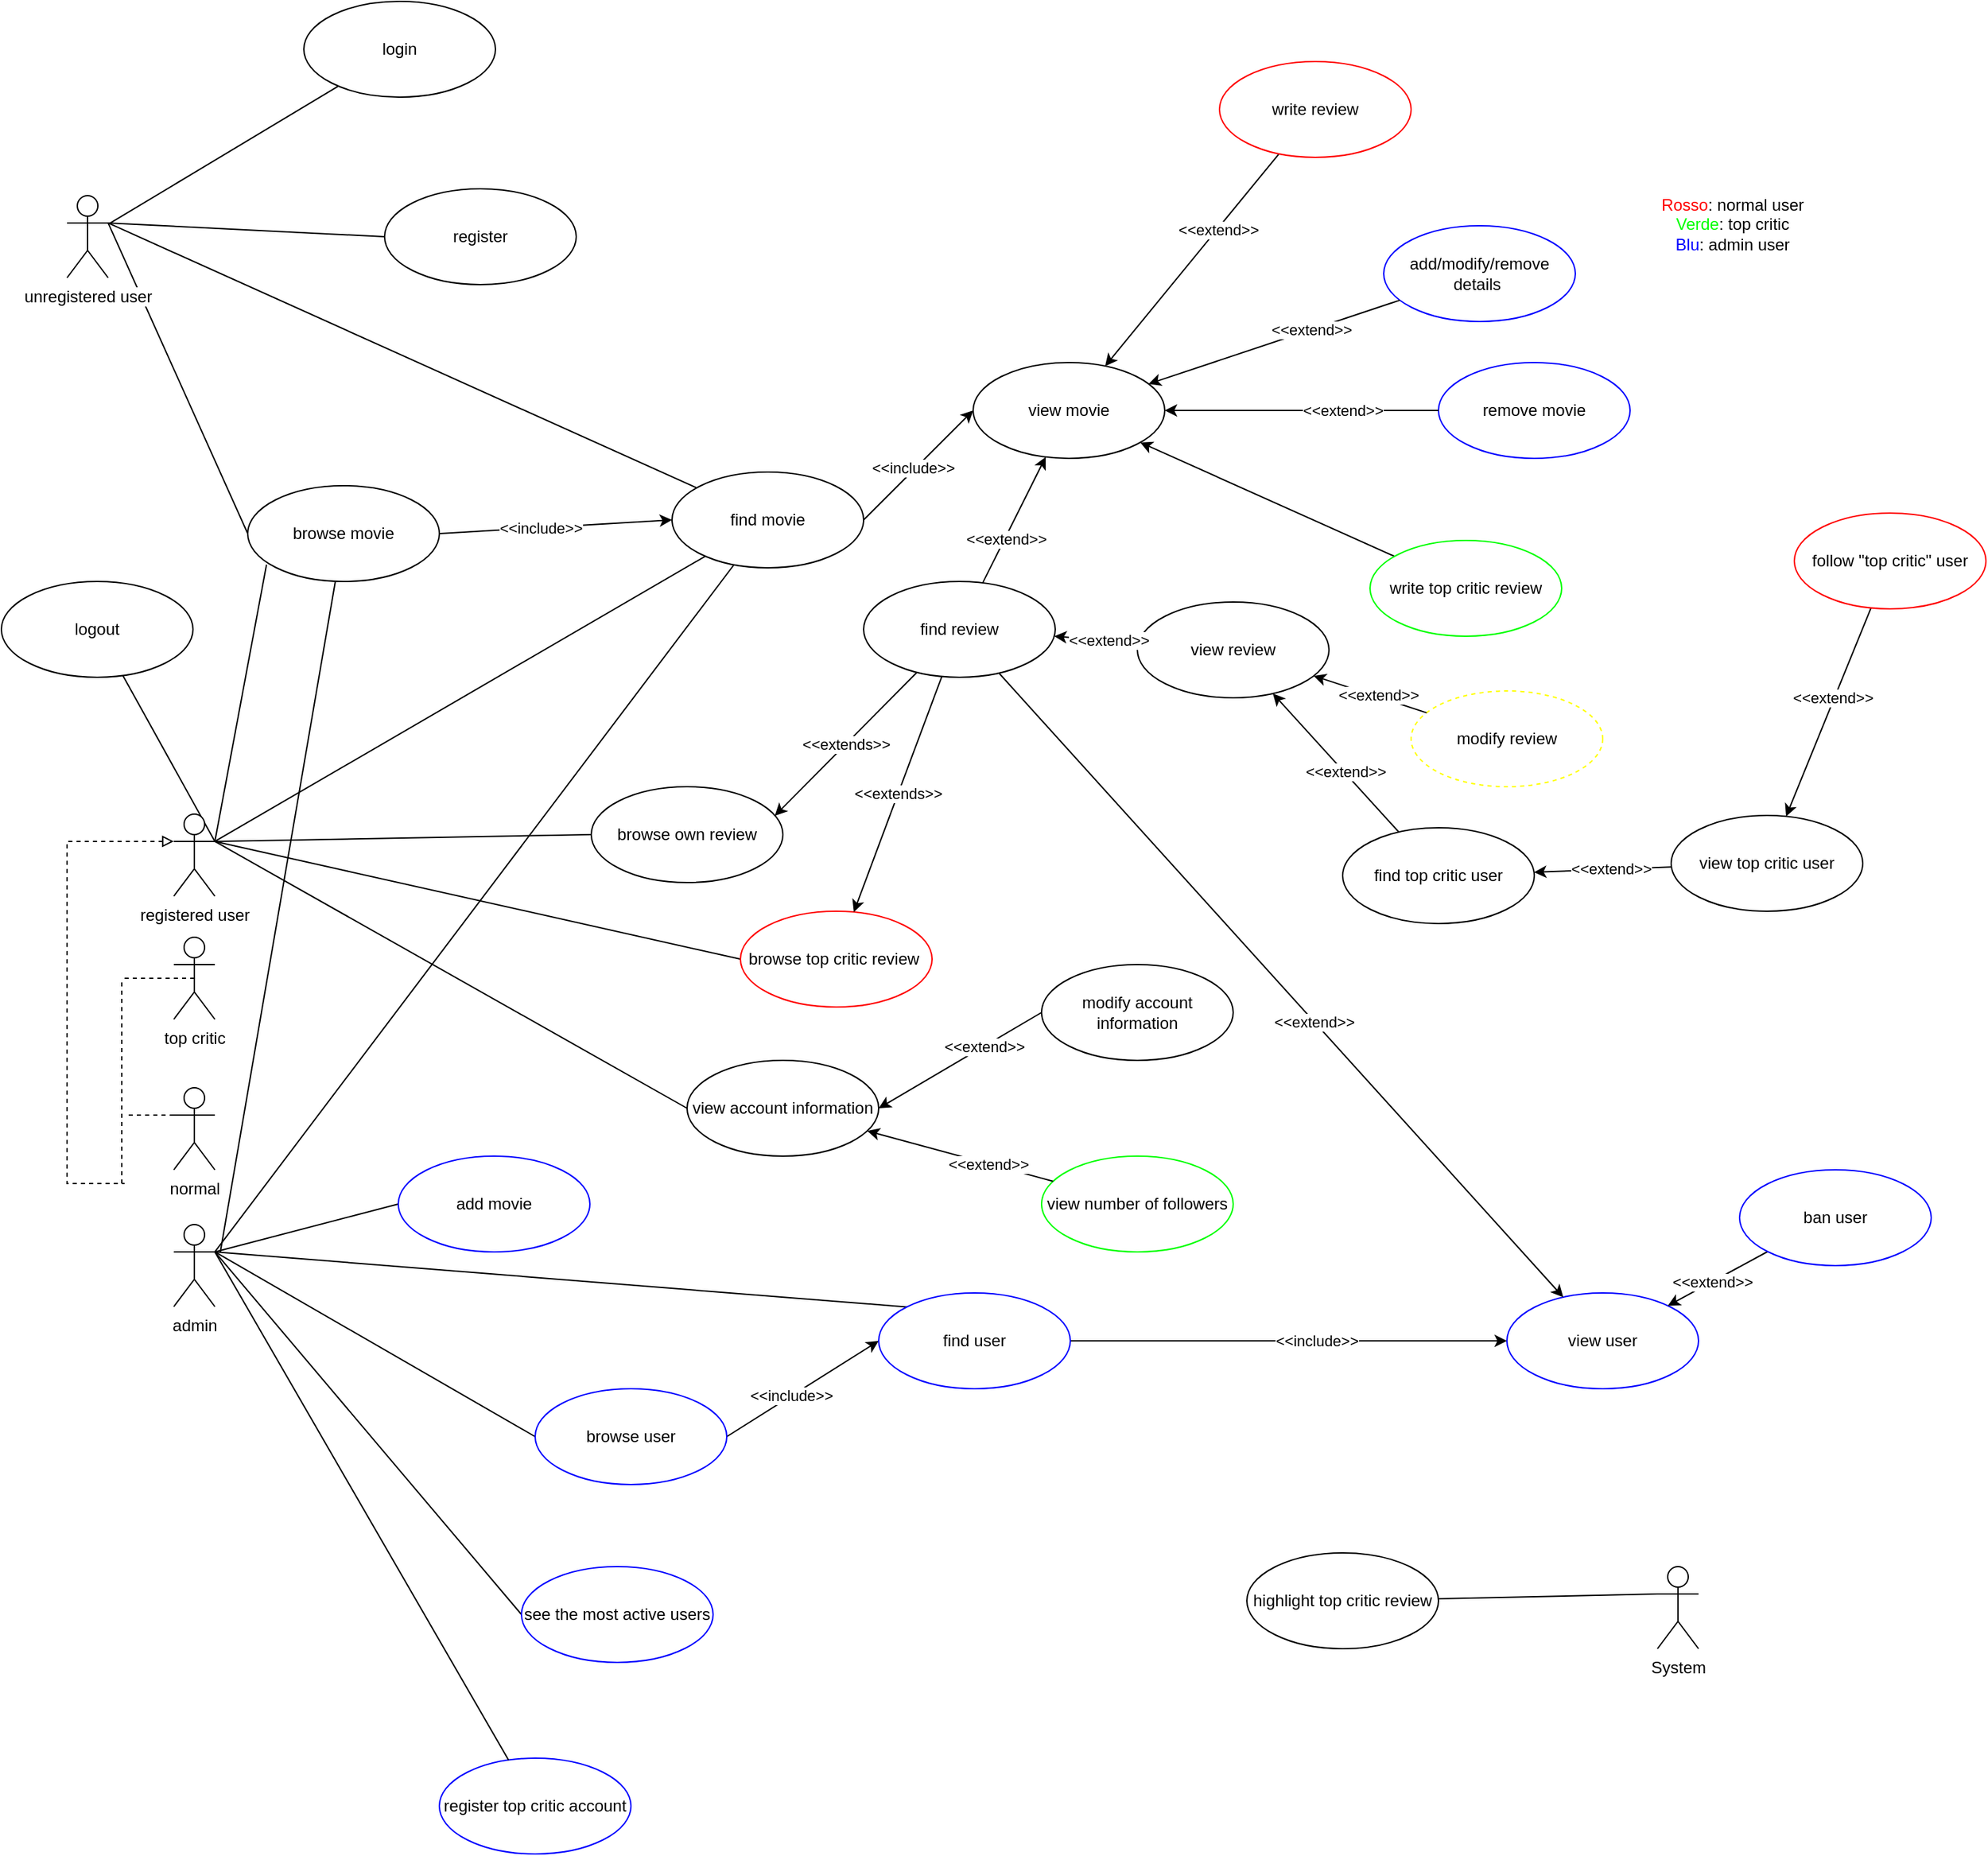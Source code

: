 <mxfile version="18.1.3" type="gitlab">
  <diagram id="yHL_Qfg9oR6NgDnkEY8L" name="Pagina-1">
    <mxGraphModel dx="1422" dy="794" grid="1" gridSize="10" guides="1" tooltips="1" connect="1" arrows="1" fold="1" page="1" pageScale="1" pageWidth="827" pageHeight="1169" math="0" shadow="0">
      <root>
        <mxCell id="0" />
        <mxCell id="1" parent="0" />
        <mxCell id="jIxoqmBoYQ7-ECyy3qYm-38" style="edgeStyle=none;rounded=0;orthogonalLoop=1;jettySize=auto;html=1;exitX=1;exitY=0.5;exitDx=0;exitDy=0;entryX=0;entryY=0.5;entryDx=0;entryDy=0;startArrow=none;startFill=0;endArrow=none;endFill=0;" parent="1" edge="1">
          <mxGeometry relative="1" as="geometry">
            <mxPoint x="760.0" y="835" as="sourcePoint" />
          </mxGeometry>
        </mxCell>
        <mxCell id="jIxoqmBoYQ7-ECyy3qYm-43" style="edgeStyle=none;rounded=0;orthogonalLoop=1;jettySize=auto;html=1;exitX=1;exitY=0.5;exitDx=0;exitDy=0;startArrow=none;startFill=0;endArrow=none;endFill=0;entryX=0;entryY=0.5;entryDx=0;entryDy=0;" parent="1" edge="1">
          <mxGeometry relative="1" as="geometry">
            <mxPoint x="625" y="965" as="targetPoint" />
          </mxGeometry>
        </mxCell>
        <mxCell id="kdYPB71V-sgYkFToy0l9-1" style="rounded=0;orthogonalLoop=1;jettySize=auto;html=1;endArrow=none;endFill=0;elbow=vertical;jumpStyle=none;" edge="1" parent="1" source="kdYPB71V-sgYkFToy0l9-5" target="kdYPB71V-sgYkFToy0l9-6">
          <mxGeometry relative="1" as="geometry" />
        </mxCell>
        <mxCell id="kdYPB71V-sgYkFToy0l9-2" style="rounded=0;orthogonalLoop=1;jettySize=auto;html=1;exitX=1;exitY=0.333;exitDx=0;exitDy=0;exitPerimeter=0;entryX=0;entryY=0.5;entryDx=0;entryDy=0;endArrow=none;endFill=0;" edge="1" parent="1" source="kdYPB71V-sgYkFToy0l9-5" target="kdYPB71V-sgYkFToy0l9-7">
          <mxGeometry relative="1" as="geometry" />
        </mxCell>
        <mxCell id="kdYPB71V-sgYkFToy0l9-3" style="edgeStyle=none;rounded=0;orthogonalLoop=1;jettySize=auto;html=1;exitX=1;exitY=0.333;exitDx=0;exitDy=0;exitPerimeter=0;entryX=0;entryY=0.5;entryDx=0;entryDy=0;endArrow=none;endFill=0;" edge="1" parent="1" source="kdYPB71V-sgYkFToy0l9-5" target="kdYPB71V-sgYkFToy0l9-10">
          <mxGeometry relative="1" as="geometry" />
        </mxCell>
        <mxCell id="kdYPB71V-sgYkFToy0l9-4" style="edgeStyle=none;rounded=0;orthogonalLoop=1;jettySize=auto;html=1;exitX=1;exitY=0.333;exitDx=0;exitDy=0;exitPerimeter=0;startArrow=none;startFill=0;endArrow=none;endFill=0;" edge="1" parent="1" source="kdYPB71V-sgYkFToy0l9-5" target="kdYPB71V-sgYkFToy0l9-13">
          <mxGeometry relative="1" as="geometry" />
        </mxCell>
        <mxCell id="kdYPB71V-sgYkFToy0l9-5" value="unregistered user" style="shape=umlActor;verticalLabelPosition=bottom;labelBackgroundColor=#ffffff;verticalAlign=top;html=1;outlineConnect=0;" vertex="1" parent="1">
          <mxGeometry x="98" y="298" width="30" height="60" as="geometry" />
        </mxCell>
        <mxCell id="kdYPB71V-sgYkFToy0l9-6" value="login" style="ellipse;whiteSpace=wrap;html=1;" vertex="1" parent="1">
          <mxGeometry x="271" y="156" width="140" height="70" as="geometry" />
        </mxCell>
        <mxCell id="kdYPB71V-sgYkFToy0l9-7" value="register" style="ellipse;whiteSpace=wrap;html=1;" vertex="1" parent="1">
          <mxGeometry x="330" y="293" width="140" height="70" as="geometry" />
        </mxCell>
        <mxCell id="kdYPB71V-sgYkFToy0l9-8" style="edgeStyle=none;rounded=0;orthogonalLoop=1;jettySize=auto;html=1;exitX=1;exitY=0.5;exitDx=0;exitDy=0;endArrow=classic;endFill=1;entryX=0;entryY=0.5;entryDx=0;entryDy=0;" edge="1" parent="1" source="kdYPB71V-sgYkFToy0l9-10" target="kdYPB71V-sgYkFToy0l9-13">
          <mxGeometry relative="1" as="geometry">
            <mxPoint x="570" y="560.182" as="targetPoint" />
          </mxGeometry>
        </mxCell>
        <mxCell id="kdYPB71V-sgYkFToy0l9-9" value="&amp;lt;&amp;lt;include&amp;gt;&amp;gt;" style="edgeLabel;html=1;align=center;verticalAlign=middle;resizable=0;points=[];" vertex="1" connectable="0" parent="kdYPB71V-sgYkFToy0l9-8">
          <mxGeometry x="-0.227" y="1" relative="1" as="geometry">
            <mxPoint x="8" y="1" as="offset" />
          </mxGeometry>
        </mxCell>
        <mxCell id="kdYPB71V-sgYkFToy0l9-10" value="browse movie" style="ellipse;whiteSpace=wrap;html=1;fontStyle=0" vertex="1" parent="1">
          <mxGeometry x="230" y="510" width="140" height="70" as="geometry" />
        </mxCell>
        <mxCell id="kdYPB71V-sgYkFToy0l9-11" style="edgeStyle=none;rounded=0;orthogonalLoop=1;jettySize=auto;html=1;exitX=1;exitY=0.5;exitDx=0;exitDy=0;endArrow=classic;endFill=1;entryX=0;entryY=0.5;entryDx=0;entryDy=0;" edge="1" parent="1" source="kdYPB71V-sgYkFToy0l9-13" target="kdYPB71V-sgYkFToy0l9-16">
          <mxGeometry relative="1" as="geometry">
            <mxPoint x="830" y="559.957" as="targetPoint" />
          </mxGeometry>
        </mxCell>
        <mxCell id="kdYPB71V-sgYkFToy0l9-12" value="&amp;lt;&amp;lt;include&amp;gt;&amp;gt;" style="edgeLabel;html=1;align=center;verticalAlign=middle;resizable=0;points=[];" vertex="1" connectable="0" parent="kdYPB71V-sgYkFToy0l9-11">
          <mxGeometry x="-0.085" y="2" relative="1" as="geometry">
            <mxPoint as="offset" />
          </mxGeometry>
        </mxCell>
        <mxCell id="kdYPB71V-sgYkFToy0l9-13" value="find movie" style="ellipse;whiteSpace=wrap;html=1;fontStyle=0" vertex="1" parent="1">
          <mxGeometry x="540" y="500" width="140" height="70" as="geometry" />
        </mxCell>
        <mxCell id="kdYPB71V-sgYkFToy0l9-14" style="edgeStyle=none;rounded=0;orthogonalLoop=1;jettySize=auto;html=1;endArrow=none;endFill=0;startArrow=classic;startFill=1;" edge="1" parent="1" source="kdYPB71V-sgYkFToy0l9-16" target="kdYPB71V-sgYkFToy0l9-80">
          <mxGeometry relative="1" as="geometry">
            <mxPoint x="906.857" y="460.0" as="targetPoint" />
          </mxGeometry>
        </mxCell>
        <mxCell id="kdYPB71V-sgYkFToy0l9-15" value="&amp;lt;&amp;lt;extend&amp;gt;&amp;gt;" style="edgeLabel;html=1;align=center;verticalAlign=middle;resizable=0;points=[];" vertex="1" connectable="0" parent="kdYPB71V-sgYkFToy0l9-14">
          <mxGeometry x="0.293" relative="1" as="geometry">
            <mxPoint as="offset" />
          </mxGeometry>
        </mxCell>
        <mxCell id="kdYPB71V-sgYkFToy0l9-16" value="view movie" style="ellipse;whiteSpace=wrap;html=1;fontStyle=0" vertex="1" parent="1">
          <mxGeometry x="760" y="420" width="140" height="70" as="geometry" />
        </mxCell>
        <mxCell id="kdYPB71V-sgYkFToy0l9-17" style="edgeStyle=none;rounded=0;orthogonalLoop=1;jettySize=auto;html=1;startArrow=classic;startFill=1;endArrow=none;endFill=0;" edge="1" parent="1" source="kdYPB71V-sgYkFToy0l9-73" target="kdYPB71V-sgYkFToy0l9-46">
          <mxGeometry relative="1" as="geometry" />
        </mxCell>
        <mxCell id="kdYPB71V-sgYkFToy0l9-18" value="&amp;lt;&amp;lt;extend&amp;gt;&amp;gt;" style="edgeLabel;html=1;align=center;verticalAlign=middle;resizable=0;points=[];" vertex="1" connectable="0" parent="kdYPB71V-sgYkFToy0l9-17">
          <mxGeometry x="0.129" y="1" relative="1" as="geometry">
            <mxPoint as="offset" />
          </mxGeometry>
        </mxCell>
        <mxCell id="kdYPB71V-sgYkFToy0l9-19" value="view review" style="ellipse;whiteSpace=wrap;html=1;" vertex="1" parent="1">
          <mxGeometry x="880" y="595" width="140" height="70" as="geometry" />
        </mxCell>
        <mxCell id="kdYPB71V-sgYkFToy0l9-20" style="edgeStyle=none;rounded=0;orthogonalLoop=1;jettySize=auto;html=1;exitX=1;exitY=0.333;exitDx=0;exitDy=0;exitPerimeter=0;entryX=0.098;entryY=0.824;entryDx=0;entryDy=0;entryPerimeter=0;startArrow=none;startFill=0;endArrow=none;endFill=0;" edge="1" parent="1" source="kdYPB71V-sgYkFToy0l9-26" target="kdYPB71V-sgYkFToy0l9-10">
          <mxGeometry relative="1" as="geometry" />
        </mxCell>
        <mxCell id="kdYPB71V-sgYkFToy0l9-21" style="edgeStyle=none;rounded=0;orthogonalLoop=1;jettySize=auto;html=1;exitX=1;exitY=0.333;exitDx=0;exitDy=0;exitPerimeter=0;startArrow=none;startFill=0;endArrow=none;endFill=0;" edge="1" parent="1" source="kdYPB71V-sgYkFToy0l9-26" target="kdYPB71V-sgYkFToy0l9-35">
          <mxGeometry relative="1" as="geometry" />
        </mxCell>
        <mxCell id="kdYPB71V-sgYkFToy0l9-22" style="edgeStyle=none;rounded=0;orthogonalLoop=1;jettySize=auto;html=1;exitX=1;exitY=0.333;exitDx=0;exitDy=0;exitPerimeter=0;entryX=0;entryY=0.5;entryDx=0;entryDy=0;startArrow=none;startFill=0;endArrow=none;endFill=0;" edge="1" parent="1" source="kdYPB71V-sgYkFToy0l9-26" target="kdYPB71V-sgYkFToy0l9-39">
          <mxGeometry relative="1" as="geometry" />
        </mxCell>
        <mxCell id="kdYPB71V-sgYkFToy0l9-23" style="edgeStyle=none;rounded=0;orthogonalLoop=1;jettySize=auto;html=1;exitX=1;exitY=0.333;exitDx=0;exitDy=0;exitPerimeter=0;entryX=0;entryY=0.5;entryDx=0;entryDy=0;startArrow=none;startFill=0;endArrow=none;endFill=0;" edge="1" parent="1" source="kdYPB71V-sgYkFToy0l9-26" target="kdYPB71V-sgYkFToy0l9-42">
          <mxGeometry relative="1" as="geometry">
            <mxPoint x="385" y="975" as="targetPoint" />
          </mxGeometry>
        </mxCell>
        <mxCell id="kdYPB71V-sgYkFToy0l9-24" style="edgeStyle=none;rounded=0;orthogonalLoop=1;jettySize=auto;html=1;exitX=1;exitY=0.333;exitDx=0;exitDy=0;exitPerimeter=0;entryX=0;entryY=0.5;entryDx=0;entryDy=0;startArrow=none;startFill=0;endArrow=none;endFill=0;" edge="1" parent="1" source="kdYPB71V-sgYkFToy0l9-26" target="kdYPB71V-sgYkFToy0l9-47">
          <mxGeometry relative="1" as="geometry" />
        </mxCell>
        <mxCell id="kdYPB71V-sgYkFToy0l9-25" style="edgeStyle=none;rounded=0;orthogonalLoop=1;jettySize=auto;html=1;exitX=1;exitY=0.333;exitDx=0;exitDy=0;exitPerimeter=0;startArrow=none;startFill=0;endArrow=none;endFill=0;" edge="1" parent="1" source="kdYPB71V-sgYkFToy0l9-26" target="kdYPB71V-sgYkFToy0l9-13">
          <mxGeometry relative="1" as="geometry" />
        </mxCell>
        <mxCell id="kdYPB71V-sgYkFToy0l9-26" value="registered user" style="shape=umlActor;verticalLabelPosition=bottom;labelBackgroundColor=#ffffff;verticalAlign=top;html=1;outlineConnect=0;" vertex="1" parent="1">
          <mxGeometry x="176" y="750" width="30" height="60" as="geometry" />
        </mxCell>
        <mxCell id="kdYPB71V-sgYkFToy0l9-27" style="edgeStyle=none;rounded=0;orthogonalLoop=1;jettySize=auto;html=1;exitX=0;exitY=0.333;exitDx=0;exitDy=0;exitPerimeter=0;endArrow=none;endFill=0;dashed=1;" edge="1" parent="1" source="kdYPB71V-sgYkFToy0l9-28">
          <mxGeometry relative="1" as="geometry">
            <mxPoint x="140" y="970" as="targetPoint" />
          </mxGeometry>
        </mxCell>
        <mxCell id="kdYPB71V-sgYkFToy0l9-28" value="normal" style="shape=umlActor;verticalLabelPosition=bottom;labelBackgroundColor=#ffffff;verticalAlign=top;html=1;outlineConnect=0;" vertex="1" parent="1">
          <mxGeometry x="176" y="950" width="30" height="60" as="geometry" />
        </mxCell>
        <mxCell id="kdYPB71V-sgYkFToy0l9-29" style="edgeStyle=none;rounded=0;orthogonalLoop=1;jettySize=auto;html=1;exitX=1;exitY=0.333;exitDx=0;exitDy=0;exitPerimeter=0;entryX=0;entryY=0.5;entryDx=0;entryDy=0;startArrow=none;startFill=0;endArrow=none;endFill=0;" edge="1" parent="1" source="kdYPB71V-sgYkFToy0l9-32" target="kdYPB71V-sgYkFToy0l9-50">
          <mxGeometry relative="1" as="geometry" />
        </mxCell>
        <mxCell id="kdYPB71V-sgYkFToy0l9-30" style="edgeStyle=none;rounded=0;orthogonalLoop=1;jettySize=auto;html=1;exitX=1;exitY=0.333;exitDx=0;exitDy=0;exitPerimeter=0;entryX=0;entryY=0.5;entryDx=0;entryDy=0;startArrow=none;startFill=0;endArrow=none;endFill=0;" edge="1" parent="1" source="kdYPB71V-sgYkFToy0l9-32" target="kdYPB71V-sgYkFToy0l9-64">
          <mxGeometry relative="1" as="geometry" />
        </mxCell>
        <mxCell id="kdYPB71V-sgYkFToy0l9-31" style="edgeStyle=none;rounded=0;orthogonalLoop=1;jettySize=auto;html=1;exitX=1;exitY=0.333;exitDx=0;exitDy=0;exitPerimeter=0;entryX=0;entryY=0;entryDx=0;entryDy=0;startArrow=none;startFill=0;endArrow=none;endFill=0;" edge="1" parent="1" source="kdYPB71V-sgYkFToy0l9-32" target="kdYPB71V-sgYkFToy0l9-53">
          <mxGeometry relative="1" as="geometry" />
        </mxCell>
        <mxCell id="kdYPB71V-sgYkFToy0l9-32" value="admin" style="shape=umlActor;verticalLabelPosition=bottom;labelBackgroundColor=#ffffff;verticalAlign=top;html=1;outlineConnect=0;" vertex="1" parent="1">
          <mxGeometry x="176" y="1050" width="30" height="60" as="geometry" />
        </mxCell>
        <mxCell id="kdYPB71V-sgYkFToy0l9-33" value="" style="endArrow=none;html=1;rounded=0;dashed=1;" edge="1" parent="1">
          <mxGeometry width="50" height="50" relative="1" as="geometry">
            <mxPoint x="138" y="1020" as="sourcePoint" />
            <mxPoint x="138" y="870" as="targetPoint" />
          </mxGeometry>
        </mxCell>
        <mxCell id="kdYPB71V-sgYkFToy0l9-34" value="" style="endArrow=none;html=1;rounded=0;endFill=0;dashed=1;startArrow=block;startFill=0;exitX=0;exitY=0.333;exitDx=0;exitDy=0;exitPerimeter=0;" edge="1" parent="1" source="kdYPB71V-sgYkFToy0l9-26">
          <mxGeometry width="50" height="50" relative="1" as="geometry">
            <mxPoint x="98" y="960" as="sourcePoint" />
            <mxPoint x="140" y="1020" as="targetPoint" />
            <Array as="points">
              <mxPoint x="98" y="770" />
              <mxPoint x="98" y="1020" />
            </Array>
          </mxGeometry>
        </mxCell>
        <mxCell id="kdYPB71V-sgYkFToy0l9-35" value="logout" style="ellipse;whiteSpace=wrap;html=1;" vertex="1" parent="1">
          <mxGeometry x="50" y="580" width="140" height="70" as="geometry" />
        </mxCell>
        <mxCell id="kdYPB71V-sgYkFToy0l9-36" style="edgeStyle=none;rounded=0;orthogonalLoop=1;jettySize=auto;html=1;endArrow=none;endFill=0;startArrow=classic;startFill=1;" edge="1" parent="1" source="kdYPB71V-sgYkFToy0l9-16" target="kdYPB71V-sgYkFToy0l9-38">
          <mxGeometry relative="1" as="geometry">
            <mxPoint x="1126.857" y="490.0" as="targetPoint" />
            <mxPoint x="940" y="550" as="sourcePoint" />
          </mxGeometry>
        </mxCell>
        <mxCell id="kdYPB71V-sgYkFToy0l9-37" value="&amp;lt;&amp;lt;extend&amp;gt;&amp;gt;" style="edgeLabel;html=1;align=center;verticalAlign=middle;resizable=0;points=[];" vertex="1" connectable="0" parent="kdYPB71V-sgYkFToy0l9-36">
          <mxGeometry x="0.293" relative="1" as="geometry">
            <mxPoint as="offset" />
          </mxGeometry>
        </mxCell>
        <mxCell id="kdYPB71V-sgYkFToy0l9-38" value="write review" style="ellipse;whiteSpace=wrap;html=1;strokeColor=#FF0000;" vertex="1" parent="1">
          <mxGeometry x="940" y="200" width="140" height="70" as="geometry" />
        </mxCell>
        <mxCell id="kdYPB71V-sgYkFToy0l9-39" value="browse own review" style="ellipse;whiteSpace=wrap;html=1;" vertex="1" parent="1">
          <mxGeometry x="481" y="730" width="140" height="70" as="geometry" />
        </mxCell>
        <mxCell id="kdYPB71V-sgYkFToy0l9-40" value="&amp;lt;&amp;lt;extends&amp;gt;&amp;gt;" style="edgeStyle=none;rounded=0;orthogonalLoop=1;jettySize=auto;html=1;endArrow=none;endFill=0;startArrow=classic;startFill=1;exitX=0.958;exitY=0.303;exitDx=0;exitDy=0;exitPerimeter=0;" edge="1" parent="1" source="kdYPB71V-sgYkFToy0l9-39" target="kdYPB71V-sgYkFToy0l9-80">
          <mxGeometry relative="1" as="geometry">
            <mxPoint x="1110.857" y="740.0" as="targetPoint" />
            <mxPoint x="601" y="770" as="sourcePoint" />
          </mxGeometry>
        </mxCell>
        <mxCell id="kdYPB71V-sgYkFToy0l9-41" value="modify review" style="ellipse;whiteSpace=wrap;html=1;dashed=1;strokeColor=#FFFF00;" vertex="1" parent="1">
          <mxGeometry x="1080" y="660" width="140" height="70" as="geometry" />
        </mxCell>
        <mxCell id="kdYPB71V-sgYkFToy0l9-42" value="view account information" style="ellipse;whiteSpace=wrap;html=1;" vertex="1" parent="1">
          <mxGeometry x="551" y="930" width="140" height="70" as="geometry" />
        </mxCell>
        <mxCell id="kdYPB71V-sgYkFToy0l9-43" value="modify account information" style="ellipse;whiteSpace=wrap;html=1;strokeColor=#000000;" vertex="1" parent="1">
          <mxGeometry x="810" y="860" width="140" height="70" as="geometry" />
        </mxCell>
        <mxCell id="kdYPB71V-sgYkFToy0l9-44" style="edgeStyle=none;rounded=0;orthogonalLoop=1;jettySize=auto;html=1;endArrow=none;endFill=0;entryX=0;entryY=0.5;entryDx=0;entryDy=0;startArrow=classic;startFill=1;exitX=1;exitY=0.5;exitDx=0;exitDy=0;" edge="1" parent="1" source="kdYPB71V-sgYkFToy0l9-42" target="kdYPB71V-sgYkFToy0l9-43">
          <mxGeometry relative="1" as="geometry">
            <mxPoint x="751" y="700" as="targetPoint" />
            <mxPoint x="704.64" y="785.41" as="sourcePoint" />
          </mxGeometry>
        </mxCell>
        <mxCell id="kdYPB71V-sgYkFToy0l9-45" value="&amp;lt;&amp;lt;extend&amp;gt;&amp;gt;" style="edgeLabel;html=1;align=center;verticalAlign=middle;resizable=0;points=[];" vertex="1" connectable="0" parent="kdYPB71V-sgYkFToy0l9-44">
          <mxGeometry x="0.293" relative="1" as="geometry">
            <mxPoint as="offset" />
          </mxGeometry>
        </mxCell>
        <mxCell id="kdYPB71V-sgYkFToy0l9-46" value="follow &quot;top critic&quot; user" style="ellipse;whiteSpace=wrap;html=1;strokeColor=#FF0000;" vertex="1" parent="1">
          <mxGeometry x="1360" y="530" width="140" height="70" as="geometry" />
        </mxCell>
        <mxCell id="kdYPB71V-sgYkFToy0l9-47" value="browse top critic review&amp;nbsp;" style="ellipse;whiteSpace=wrap;html=1;strokeColor=#FF0000;" vertex="1" parent="1">
          <mxGeometry x="590" y="821" width="140" height="70" as="geometry" />
        </mxCell>
        <mxCell id="kdYPB71V-sgYkFToy0l9-48" style="edgeStyle=none;rounded=0;orthogonalLoop=1;jettySize=auto;html=1;exitX=1;exitY=0.5;exitDx=0;exitDy=0;entryX=0;entryY=0.5;entryDx=0;entryDy=0;startArrow=none;startFill=0;endArrow=classic;endFill=1;" edge="1" parent="1" source="kdYPB71V-sgYkFToy0l9-50" target="kdYPB71V-sgYkFToy0l9-53">
          <mxGeometry relative="1" as="geometry" />
        </mxCell>
        <mxCell id="kdYPB71V-sgYkFToy0l9-49" value="&amp;lt;&amp;lt;include&amp;gt;&amp;gt;" style="edgeLabel;html=1;align=center;verticalAlign=middle;resizable=0;points=[];" vertex="1" connectable="0" parent="kdYPB71V-sgYkFToy0l9-48">
          <mxGeometry x="-0.15" y="1" relative="1" as="geometry">
            <mxPoint as="offset" />
          </mxGeometry>
        </mxCell>
        <mxCell id="kdYPB71V-sgYkFToy0l9-50" value="browse user" style="ellipse;whiteSpace=wrap;html=1;fontStyle=0;strokeColor=#0000FF;" vertex="1" parent="1">
          <mxGeometry x="440" y="1170" width="140" height="70" as="geometry" />
        </mxCell>
        <mxCell id="kdYPB71V-sgYkFToy0l9-51" style="edgeStyle=none;rounded=0;orthogonalLoop=1;jettySize=auto;html=1;exitX=1;exitY=0.5;exitDx=0;exitDy=0;entryX=0;entryY=0.5;entryDx=0;entryDy=0;startArrow=none;startFill=0;endArrow=classic;endFill=1;" edge="1" parent="1" source="kdYPB71V-sgYkFToy0l9-53" target="kdYPB71V-sgYkFToy0l9-54">
          <mxGeometry relative="1" as="geometry" />
        </mxCell>
        <mxCell id="kdYPB71V-sgYkFToy0l9-52" value="&amp;lt;&amp;lt;include&amp;gt;&amp;gt;" style="edgeLabel;html=1;align=center;verticalAlign=middle;resizable=0;points=[];" vertex="1" connectable="0" parent="kdYPB71V-sgYkFToy0l9-51">
          <mxGeometry x="0.187" y="-3" relative="1" as="geometry">
            <mxPoint x="-10" y="-3" as="offset" />
          </mxGeometry>
        </mxCell>
        <mxCell id="kdYPB71V-sgYkFToy0l9-53" value="find user" style="ellipse;whiteSpace=wrap;html=1;fontStyle=0;strokeColor=#0000FF;" vertex="1" parent="1">
          <mxGeometry x="691" y="1100" width="140" height="70" as="geometry" />
        </mxCell>
        <mxCell id="kdYPB71V-sgYkFToy0l9-54" value="view user" style="ellipse;whiteSpace=wrap;html=1;fontStyle=0;strokeColor=#0000FF;" vertex="1" parent="1">
          <mxGeometry x="1150" y="1100" width="140" height="70" as="geometry" />
        </mxCell>
        <mxCell id="kdYPB71V-sgYkFToy0l9-55" style="edgeStyle=none;rounded=0;orthogonalLoop=1;jettySize=auto;html=1;exitX=0;exitY=1;exitDx=0;exitDy=0;startArrow=none;startFill=0;endArrow=classic;endFill=1;" edge="1" parent="1" source="kdYPB71V-sgYkFToy0l9-57" target="kdYPB71V-sgYkFToy0l9-54">
          <mxGeometry relative="1" as="geometry" />
        </mxCell>
        <mxCell id="kdYPB71V-sgYkFToy0l9-56" value="&amp;lt;&amp;lt;extend&amp;gt;&amp;gt;" style="edgeLabel;html=1;align=center;verticalAlign=middle;resizable=0;points=[];" vertex="1" connectable="0" parent="kdYPB71V-sgYkFToy0l9-55">
          <mxGeometry x="0.117" relative="1" as="geometry">
            <mxPoint as="offset" />
          </mxGeometry>
        </mxCell>
        <mxCell id="kdYPB71V-sgYkFToy0l9-57" value="ban user" style="ellipse;whiteSpace=wrap;html=1;fontStyle=0;strokeColor=#0000FF;" vertex="1" parent="1">
          <mxGeometry x="1320" y="1010" width="140" height="70" as="geometry" />
        </mxCell>
        <mxCell id="kdYPB71V-sgYkFToy0l9-58" value="add/modify/remove details&amp;nbsp;" style="ellipse;whiteSpace=wrap;html=1;fontStyle=0;strokeColor=#0000FF;" vertex="1" parent="1">
          <mxGeometry x="1060" y="320" width="140" height="70" as="geometry" />
        </mxCell>
        <mxCell id="kdYPB71V-sgYkFToy0l9-59" style="edgeStyle=none;rounded=0;orthogonalLoop=1;jettySize=auto;html=1;endArrow=none;endFill=0;startArrow=classic;startFill=1;" edge="1" parent="1" source="kdYPB71V-sgYkFToy0l9-16" target="kdYPB71V-sgYkFToy0l9-58">
          <mxGeometry relative="1" as="geometry">
            <mxPoint x="1137.0" y="480.0" as="targetPoint" />
            <mxPoint x="985.04" y="563.84" as="sourcePoint" />
          </mxGeometry>
        </mxCell>
        <mxCell id="kdYPB71V-sgYkFToy0l9-60" value="&amp;lt;&amp;lt;extend&amp;gt;&amp;gt;" style="edgeLabel;html=1;align=center;verticalAlign=middle;resizable=0;points=[];" vertex="1" connectable="0" parent="kdYPB71V-sgYkFToy0l9-59">
          <mxGeometry x="0.293" relative="1" as="geometry">
            <mxPoint as="offset" />
          </mxGeometry>
        </mxCell>
        <mxCell id="kdYPB71V-sgYkFToy0l9-61" value="remove movie" style="ellipse;whiteSpace=wrap;html=1;fontStyle=0;strokeColor=#0000FF;" vertex="1" parent="1">
          <mxGeometry x="1100" y="420" width="140" height="70" as="geometry" />
        </mxCell>
        <mxCell id="kdYPB71V-sgYkFToy0l9-62" style="edgeStyle=none;rounded=0;orthogonalLoop=1;jettySize=auto;html=1;endArrow=none;endFill=0;startArrow=classic;startFill=1;" edge="1" parent="1" source="kdYPB71V-sgYkFToy0l9-16" target="kdYPB71V-sgYkFToy0l9-61">
          <mxGeometry relative="1" as="geometry">
            <mxPoint x="1141.12" y="489.78" as="targetPoint" />
            <mxPoint x="985.46" y="579.24" as="sourcePoint" />
          </mxGeometry>
        </mxCell>
        <mxCell id="kdYPB71V-sgYkFToy0l9-63" value="&amp;lt;&amp;lt;extend&amp;gt;&amp;gt;" style="edgeLabel;html=1;align=center;verticalAlign=middle;resizable=0;points=[];" vertex="1" connectable="0" parent="kdYPB71V-sgYkFToy0l9-62">
          <mxGeometry x="0.293" relative="1" as="geometry">
            <mxPoint as="offset" />
          </mxGeometry>
        </mxCell>
        <mxCell id="kdYPB71V-sgYkFToy0l9-64" value="add movie" style="ellipse;whiteSpace=wrap;html=1;fontStyle=0;strokeColor=#0000FF;" vertex="1" parent="1">
          <mxGeometry x="340" y="1000" width="140" height="70" as="geometry" />
        </mxCell>
        <mxCell id="kdYPB71V-sgYkFToy0l9-65" style="edgeStyle=none;rounded=0;orthogonalLoop=1;jettySize=auto;html=1;exitX=0;exitY=0.5;exitDx=0;exitDy=0;entryX=1;entryY=0.333;entryDx=0;entryDy=0;entryPerimeter=0;startArrow=none;startFill=0;endArrow=none;endFill=0;" edge="1" parent="1" source="kdYPB71V-sgYkFToy0l9-66" target="kdYPB71V-sgYkFToy0l9-32">
          <mxGeometry relative="1" as="geometry" />
        </mxCell>
        <mxCell id="kdYPB71V-sgYkFToy0l9-66" value="see the most active users" style="ellipse;whiteSpace=wrap;html=1;fontStyle=0;strokeColor=#0000FF;" vertex="1" parent="1">
          <mxGeometry x="430" y="1300" width="140" height="70" as="geometry" />
        </mxCell>
        <mxCell id="kdYPB71V-sgYkFToy0l9-67" value="&lt;font color=&quot;#ff0000&quot;&gt;Rosso&lt;/font&gt;: normal user&lt;br&gt;&lt;font color=&quot;#00ff00&quot;&gt;Verde&lt;/font&gt;: top critic&lt;br&gt;&lt;font color=&quot;#0000ff&quot;&gt;Blu&lt;/font&gt;: admin user" style="text;html=1;strokeColor=none;fillColor=none;align=center;verticalAlign=middle;whiteSpace=wrap;rounded=0;" vertex="1" parent="1">
          <mxGeometry x="1240" y="298" width="150" height="42" as="geometry" />
        </mxCell>
        <mxCell id="kdYPB71V-sgYkFToy0l9-68" value="top critic" style="shape=umlActor;verticalLabelPosition=bottom;labelBackgroundColor=#ffffff;verticalAlign=top;html=1;outlineConnect=0;" vertex="1" parent="1">
          <mxGeometry x="176" y="840" width="30" height="60" as="geometry" />
        </mxCell>
        <mxCell id="kdYPB71V-sgYkFToy0l9-69" value="" style="endArrow=none;html=1;rounded=0;dashed=1;exitX=0.5;exitY=0.5;exitDx=0;exitDy=0;exitPerimeter=0;" edge="1" parent="1" source="kdYPB71V-sgYkFToy0l9-68">
          <mxGeometry width="50" height="50" relative="1" as="geometry">
            <mxPoint x="148.0" y="1080" as="sourcePoint" />
            <mxPoint x="140" y="870" as="targetPoint" />
          </mxGeometry>
        </mxCell>
        <mxCell id="kdYPB71V-sgYkFToy0l9-70" style="rounded=0;orthogonalLoop=1;jettySize=auto;html=1;fontColor=#00FF00;" edge="1" parent="1" source="kdYPB71V-sgYkFToy0l9-71" target="kdYPB71V-sgYkFToy0l9-16">
          <mxGeometry relative="1" as="geometry" />
        </mxCell>
        <mxCell id="kdYPB71V-sgYkFToy0l9-71" value="write top critic review" style="ellipse;whiteSpace=wrap;html=1;strokeColor=#00FF00;" vertex="1" parent="1">
          <mxGeometry x="1050" y="550" width="140" height="70" as="geometry" />
        </mxCell>
        <mxCell id="kdYPB71V-sgYkFToy0l9-72" value="find top critic user" style="ellipse;whiteSpace=wrap;html=1;strokeColor=#000000;" vertex="1" parent="1">
          <mxGeometry x="1030" y="760" width="140" height="70" as="geometry" />
        </mxCell>
        <mxCell id="kdYPB71V-sgYkFToy0l9-73" value="view top critic user" style="ellipse;whiteSpace=wrap;html=1;strokeColor=#000000;" vertex="1" parent="1">
          <mxGeometry x="1270" y="751" width="140" height="70" as="geometry" />
        </mxCell>
        <mxCell id="kdYPB71V-sgYkFToy0l9-74" style="edgeStyle=none;rounded=0;orthogonalLoop=1;jettySize=auto;html=1;startArrow=classic;startFill=1;endArrow=none;endFill=0;" edge="1" parent="1" source="kdYPB71V-sgYkFToy0l9-72" target="kdYPB71V-sgYkFToy0l9-73">
          <mxGeometry relative="1" as="geometry">
            <mxPoint x="947.217" y="145.23" as="sourcePoint" />
            <mxPoint x="1082.896" y="124.963" as="targetPoint" />
          </mxGeometry>
        </mxCell>
        <mxCell id="kdYPB71V-sgYkFToy0l9-75" value="&amp;lt;&amp;lt;extend&amp;gt;&amp;gt;" style="edgeLabel;html=1;align=center;verticalAlign=middle;resizable=0;points=[];" vertex="1" connectable="0" parent="kdYPB71V-sgYkFToy0l9-74">
          <mxGeometry x="0.129" y="1" relative="1" as="geometry">
            <mxPoint as="offset" />
          </mxGeometry>
        </mxCell>
        <mxCell id="kdYPB71V-sgYkFToy0l9-76" style="edgeStyle=none;rounded=0;orthogonalLoop=1;jettySize=auto;html=1;startArrow=classic;startFill=1;endArrow=none;endFill=0;" edge="1" parent="1" source="kdYPB71V-sgYkFToy0l9-19" target="kdYPB71V-sgYkFToy0l9-72">
          <mxGeometry relative="1" as="geometry">
            <mxPoint x="957.217" y="155.23" as="sourcePoint" />
            <mxPoint x="1092.896" y="134.963" as="targetPoint" />
          </mxGeometry>
        </mxCell>
        <mxCell id="kdYPB71V-sgYkFToy0l9-77" value="&amp;lt;&amp;lt;extend&amp;gt;&amp;gt;" style="edgeLabel;html=1;align=center;verticalAlign=middle;resizable=0;points=[];" vertex="1" connectable="0" parent="kdYPB71V-sgYkFToy0l9-76">
          <mxGeometry x="0.129" y="1" relative="1" as="geometry">
            <mxPoint as="offset" />
          </mxGeometry>
        </mxCell>
        <mxCell id="kdYPB71V-sgYkFToy0l9-78" style="edgeStyle=none;rounded=0;orthogonalLoop=1;jettySize=auto;html=1;startArrow=classic;startFill=1;endArrow=none;endFill=0;" edge="1" parent="1" source="kdYPB71V-sgYkFToy0l9-19" target="kdYPB71V-sgYkFToy0l9-41">
          <mxGeometry relative="1" as="geometry">
            <mxPoint x="800.749" y="360.307" as="sourcePoint" />
            <mxPoint x="786.251" y="305.693" as="targetPoint" />
          </mxGeometry>
        </mxCell>
        <mxCell id="kdYPB71V-sgYkFToy0l9-79" value="&amp;lt;&amp;lt;extend&amp;gt;&amp;gt;" style="edgeLabel;html=1;align=center;verticalAlign=middle;resizable=0;points=[];" vertex="1" connectable="0" parent="kdYPB71V-sgYkFToy0l9-78">
          <mxGeometry x="0.129" y="1" relative="1" as="geometry">
            <mxPoint as="offset" />
          </mxGeometry>
        </mxCell>
        <mxCell id="kdYPB71V-sgYkFToy0l9-80" value="find review" style="ellipse;whiteSpace=wrap;html=1;" vertex="1" parent="1">
          <mxGeometry x="680" y="580" width="140" height="70" as="geometry" />
        </mxCell>
        <mxCell id="kdYPB71V-sgYkFToy0l9-81" style="edgeStyle=none;rounded=0;orthogonalLoop=1;jettySize=auto;html=1;endArrow=none;endFill=0;startArrow=classic;startFill=1;" edge="1" parent="1" source="kdYPB71V-sgYkFToy0l9-80" target="kdYPB71V-sgYkFToy0l9-19">
          <mxGeometry relative="1" as="geometry">
            <mxPoint x="776.977" y="591.045" as="targetPoint" />
            <mxPoint x="823.023" y="498.955" as="sourcePoint" />
          </mxGeometry>
        </mxCell>
        <mxCell id="kdYPB71V-sgYkFToy0l9-82" value="&amp;lt;&amp;lt;extend&amp;gt;&amp;gt;" style="edgeLabel;html=1;align=center;verticalAlign=middle;resizable=0;points=[];" vertex="1" connectable="0" parent="kdYPB71V-sgYkFToy0l9-81">
          <mxGeometry x="0.293" relative="1" as="geometry">
            <mxPoint as="offset" />
          </mxGeometry>
        </mxCell>
        <mxCell id="kdYPB71V-sgYkFToy0l9-83" value="&amp;lt;&amp;lt;extends&amp;gt;&amp;gt;" style="edgeStyle=none;rounded=0;orthogonalLoop=1;jettySize=auto;html=1;endArrow=none;endFill=0;startArrow=classic;startFill=1;" edge="1" parent="1" source="kdYPB71V-sgYkFToy0l9-47" target="kdYPB71V-sgYkFToy0l9-80">
          <mxGeometry relative="1" as="geometry">
            <mxPoint x="719.261" y="653.462" as="targetPoint" />
            <mxPoint x="565.12" y="761.21" as="sourcePoint" />
          </mxGeometry>
        </mxCell>
        <mxCell id="kdYPB71V-sgYkFToy0l9-84" value="view number of followers" style="ellipse;whiteSpace=wrap;html=1;strokeColor=#00FF00;" vertex="1" parent="1">
          <mxGeometry x="810" y="1000" width="140" height="70" as="geometry" />
        </mxCell>
        <mxCell id="kdYPB71V-sgYkFToy0l9-85" style="edgeStyle=none;rounded=0;orthogonalLoop=1;jettySize=auto;html=1;endArrow=none;endFill=0;startArrow=classic;startFill=1;" edge="1" parent="1" source="kdYPB71V-sgYkFToy0l9-42" target="kdYPB71V-sgYkFToy0l9-84">
          <mxGeometry relative="1" as="geometry">
            <mxPoint x="820" y="905" as="targetPoint" />
            <mxPoint x="701" y="975" as="sourcePoint" />
          </mxGeometry>
        </mxCell>
        <mxCell id="kdYPB71V-sgYkFToy0l9-86" value="&amp;lt;&amp;lt;extend&amp;gt;&amp;gt;" style="edgeLabel;html=1;align=center;verticalAlign=middle;resizable=0;points=[];" vertex="1" connectable="0" parent="kdYPB71V-sgYkFToy0l9-85">
          <mxGeometry x="0.293" relative="1" as="geometry">
            <mxPoint as="offset" />
          </mxGeometry>
        </mxCell>
        <mxCell id="kdYPB71V-sgYkFToy0l9-87" style="edgeStyle=none;rounded=0;orthogonalLoop=1;jettySize=auto;html=1;startArrow=none;startFill=0;endArrow=none;endFill=0;" edge="1" parent="1" target="kdYPB71V-sgYkFToy0l9-10">
          <mxGeometry relative="1" as="geometry">
            <mxPoint x="210" y="1070" as="sourcePoint" />
            <mxPoint x="350" y="1045" as="targetPoint" />
          </mxGeometry>
        </mxCell>
        <mxCell id="kdYPB71V-sgYkFToy0l9-88" style="edgeStyle=none;rounded=0;orthogonalLoop=1;jettySize=auto;html=1;exitX=1;exitY=0.333;exitDx=0;exitDy=0;exitPerimeter=0;startArrow=none;startFill=0;endArrow=none;endFill=0;" edge="1" parent="1" source="kdYPB71V-sgYkFToy0l9-32" target="kdYPB71V-sgYkFToy0l9-13">
          <mxGeometry relative="1" as="geometry">
            <mxPoint x="226" y="1090" as="sourcePoint" />
            <mxPoint x="360" y="1055" as="targetPoint" />
          </mxGeometry>
        </mxCell>
        <mxCell id="kdYPB71V-sgYkFToy0l9-89" style="edgeStyle=none;rounded=0;orthogonalLoop=1;jettySize=auto;html=1;startArrow=none;startFill=0;endArrow=classic;endFill=1;" edge="1" parent="1" source="kdYPB71V-sgYkFToy0l9-80" target="kdYPB71V-sgYkFToy0l9-54">
          <mxGeometry relative="1" as="geometry">
            <mxPoint x="1170.503" y="1019.749" as="sourcePoint" />
            <mxPoint x="1074.033" y="1123.268" as="targetPoint" />
          </mxGeometry>
        </mxCell>
        <mxCell id="kdYPB71V-sgYkFToy0l9-90" value="&amp;lt;&amp;lt;extend&amp;gt;&amp;gt;" style="edgeLabel;html=1;align=center;verticalAlign=middle;resizable=0;points=[];" vertex="1" connectable="0" parent="kdYPB71V-sgYkFToy0l9-89">
          <mxGeometry x="0.117" relative="1" as="geometry">
            <mxPoint as="offset" />
          </mxGeometry>
        </mxCell>
        <mxCell id="kdYPB71V-sgYkFToy0l9-91" value="register top critic account" style="ellipse;whiteSpace=wrap;html=1;fontStyle=0;strokeColor=#0000FF;" vertex="1" parent="1">
          <mxGeometry x="370" y="1440" width="140" height="70" as="geometry" />
        </mxCell>
        <mxCell id="kdYPB71V-sgYkFToy0l9-92" style="edgeStyle=none;rounded=0;orthogonalLoop=1;jettySize=auto;html=1;entryX=1;entryY=0.333;entryDx=0;entryDy=0;entryPerimeter=0;startArrow=none;startFill=0;endArrow=none;endFill=0;" edge="1" parent="1" source="kdYPB71V-sgYkFToy0l9-91" target="kdYPB71V-sgYkFToy0l9-32">
          <mxGeometry relative="1" as="geometry">
            <mxPoint x="440" y="1345" as="sourcePoint" />
            <mxPoint x="216" y="1080" as="targetPoint" />
          </mxGeometry>
        </mxCell>
        <mxCell id="kdYPB71V-sgYkFToy0l9-93" value="System" style="shape=umlActor;verticalLabelPosition=bottom;labelBackgroundColor=#ffffff;verticalAlign=top;html=1;outlineConnect=0;" vertex="1" parent="1">
          <mxGeometry x="1260" y="1300" width="30" height="60" as="geometry" />
        </mxCell>
        <mxCell id="kdYPB71V-sgYkFToy0l9-94" value="highlight top critic review" style="ellipse;whiteSpace=wrap;html=1;fontStyle=0" vertex="1" parent="1">
          <mxGeometry x="960" y="1290" width="140" height="70" as="geometry" />
        </mxCell>
        <mxCell id="kdYPB71V-sgYkFToy0l9-95" style="edgeStyle=none;rounded=0;orthogonalLoop=1;jettySize=auto;html=1;startArrow=none;startFill=0;endArrow=none;endFill=0;exitX=0;exitY=0.333;exitDx=0;exitDy=0;exitPerimeter=0;" edge="1" parent="1" source="kdYPB71V-sgYkFToy0l9-93" target="kdYPB71V-sgYkFToy0l9-94">
          <mxGeometry relative="1" as="geometry">
            <mxPoint x="440.572" y="1221.375" as="sourcePoint" />
            <mxPoint x="226" y="850" as="targetPoint" />
          </mxGeometry>
        </mxCell>
      </root>
    </mxGraphModel>
  </diagram>
</mxfile>
